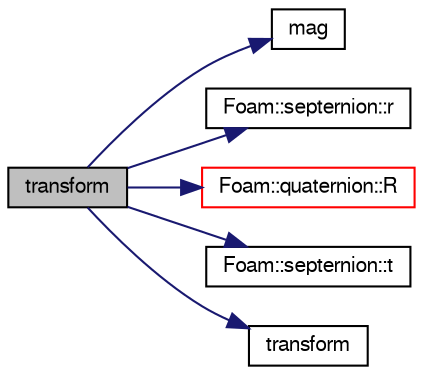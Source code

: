 digraph "transform"
{
  bgcolor="transparent";
  edge [fontname="FreeSans",fontsize="10",labelfontname="FreeSans",labelfontsize="10"];
  node [fontname="FreeSans",fontsize="10",shape=record];
  rankdir="LR";
  Node68023 [label="transform",height=0.2,width=0.4,color="black", fillcolor="grey75", style="filled", fontcolor="black"];
  Node68023 -> Node68024 [color="midnightblue",fontsize="10",style="solid",fontname="FreeSans"];
  Node68024 [label="mag",height=0.2,width=0.4,color="black",URL="$a21124.html#a929da2a3fdcf3dacbbe0487d3a330dae"];
  Node68023 -> Node68025 [color="midnightblue",fontsize="10",style="solid",fontname="FreeSans"];
  Node68025 [label="Foam::septernion::r",height=0.2,width=0.4,color="black",URL="$a28182.html#a3f654a0f851ca1874a91504ca2e31ba4"];
  Node68023 -> Node68026 [color="midnightblue",fontsize="10",style="solid",fontname="FreeSans"];
  Node68026 [label="Foam::quaternion::R",height=0.2,width=0.4,color="red",URL="$a28130.html#a404ff2284fce8af4f811e0447c9e37f2",tooltip="The rotation tensor corresponding the quaternion. "];
  Node68023 -> Node68036 [color="midnightblue",fontsize="10",style="solid",fontname="FreeSans"];
  Node68036 [label="Foam::septernion::t",height=0.2,width=0.4,color="black",URL="$a28182.html#ac90b4495e032d0efeb603179edc4cb8c"];
  Node68023 -> Node68037 [color="midnightblue",fontsize="10",style="solid",fontname="FreeSans"];
  Node68037 [label="transform",height=0.2,width=0.4,color="black",URL="$a21124.html#a919915170941701c1223291531ad010c"];
}
